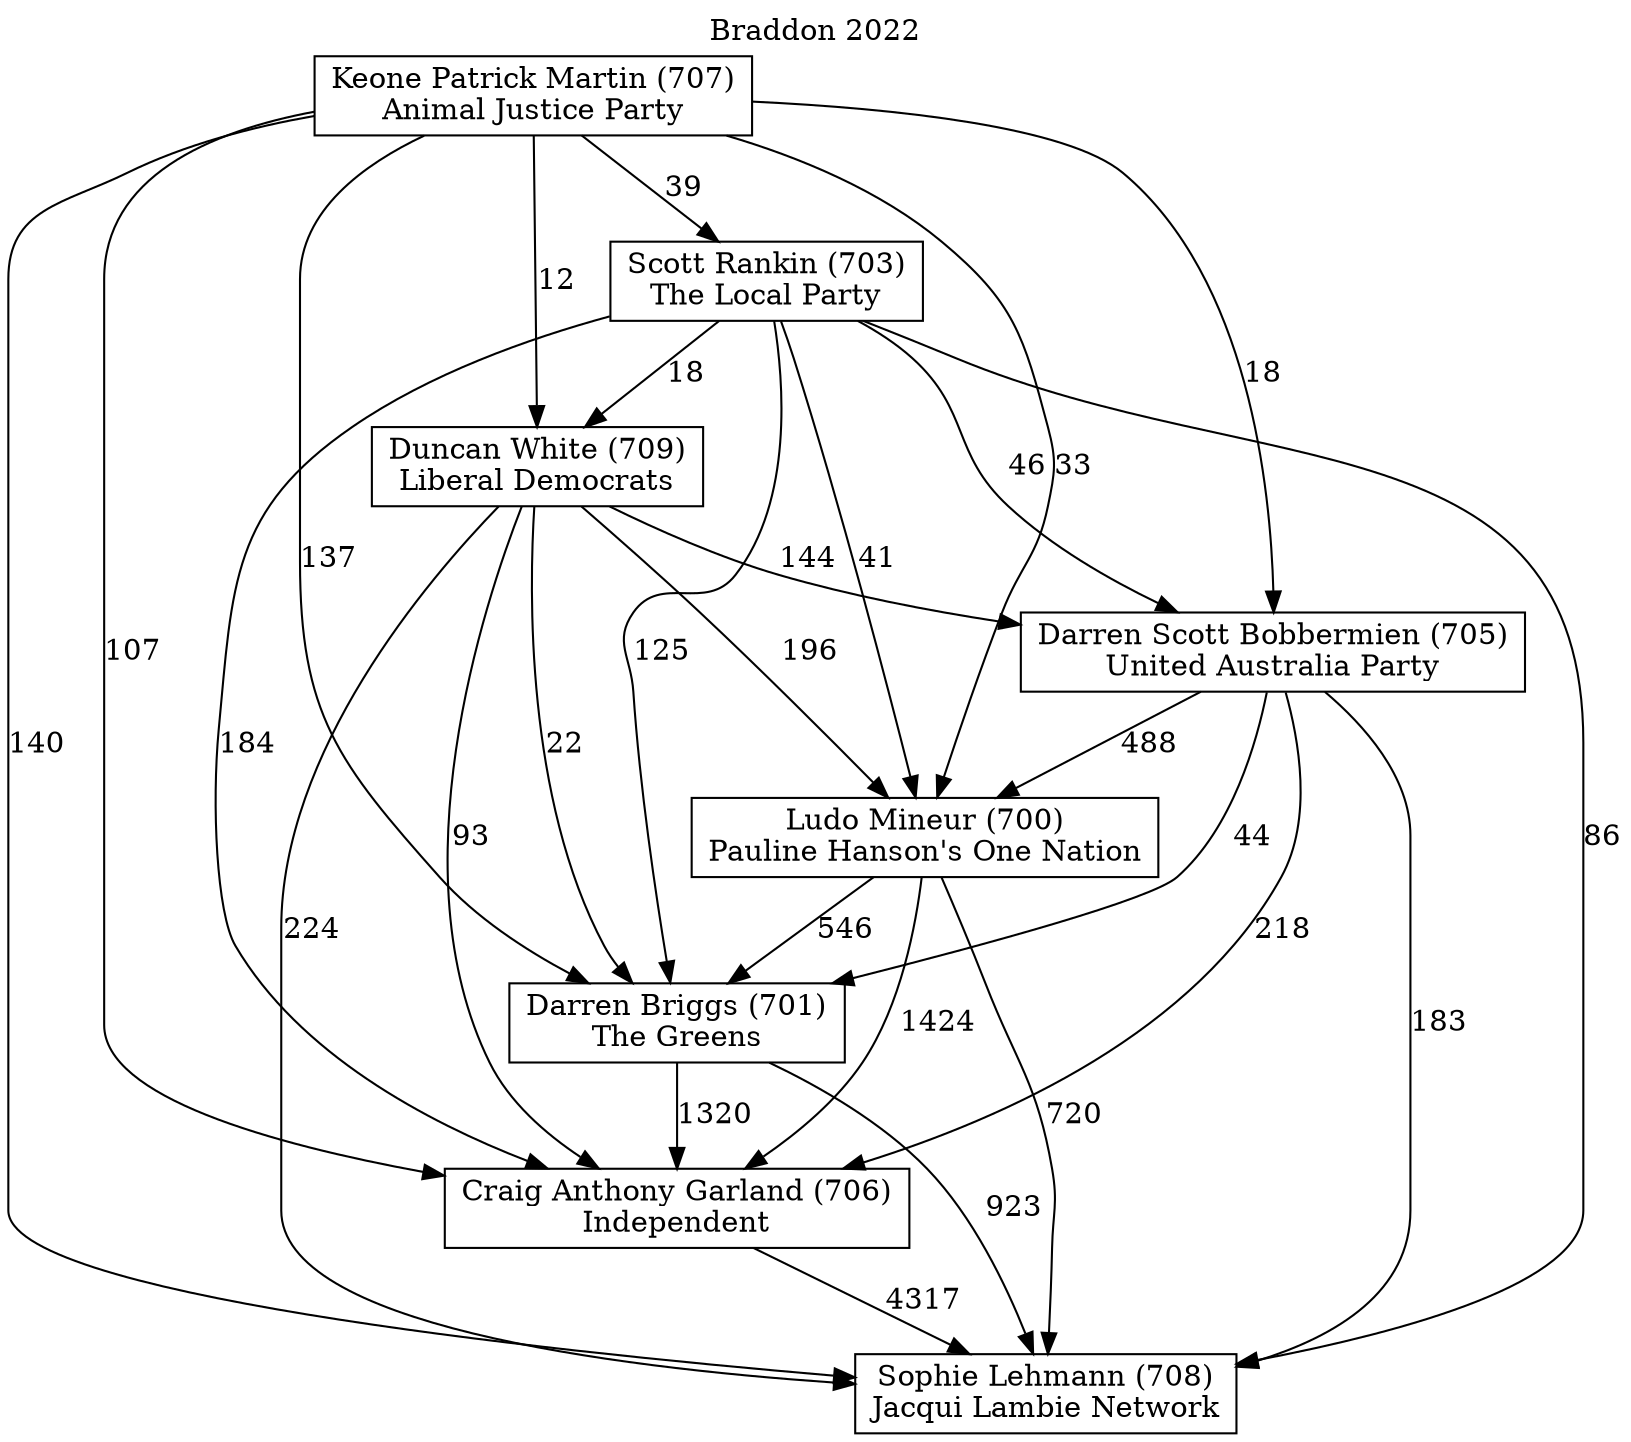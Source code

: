 // House preference flow
digraph "Sophie Lehmann (708)_Braddon_2022" {
	graph [label="Braddon 2022" labelloc=t mclimit=10]
	node [shape=box]
	"Duncan White (709)" [label="Duncan White (709)
Liberal Democrats"]
	"Scott Rankin (703)" [label="Scott Rankin (703)
The Local Party"]
	"Sophie Lehmann (708)" [label="Sophie Lehmann (708)
Jacqui Lambie Network"]
	"Keone Patrick Martin (707)" [label="Keone Patrick Martin (707)
Animal Justice Party"]
	"Craig Anthony Garland (706)" [label="Craig Anthony Garland (706)
Independent"]
	"Darren Scott Bobbermien (705)" [label="Darren Scott Bobbermien (705)
United Australia Party"]
	"Darren Briggs (701)" [label="Darren Briggs (701)
The Greens"]
	"Ludo Mineur (700)" [label="Ludo Mineur (700)
Pauline Hanson's One Nation"]
	"Darren Briggs (701)" -> "Craig Anthony Garland (706)" [label=1320]
	"Darren Scott Bobbermien (705)" -> "Darren Briggs (701)" [label=44]
	"Keone Patrick Martin (707)" -> "Darren Briggs (701)" [label=137]
	"Duncan White (709)" -> "Sophie Lehmann (708)" [label=224]
	"Duncan White (709)" -> "Craig Anthony Garland (706)" [label=93]
	"Craig Anthony Garland (706)" -> "Sophie Lehmann (708)" [label=4317]
	"Duncan White (709)" -> "Darren Scott Bobbermien (705)" [label=144]
	"Scott Rankin (703)" -> "Duncan White (709)" [label=18]
	"Scott Rankin (703)" -> "Craig Anthony Garland (706)" [label=184]
	"Scott Rankin (703)" -> "Darren Briggs (701)" [label=125]
	"Scott Rankin (703)" -> "Sophie Lehmann (708)" [label=86]
	"Ludo Mineur (700)" -> "Darren Briggs (701)" [label=546]
	"Keone Patrick Martin (707)" -> "Craig Anthony Garland (706)" [label=107]
	"Keone Patrick Martin (707)" -> "Sophie Lehmann (708)" [label=140]
	"Keone Patrick Martin (707)" -> "Darren Scott Bobbermien (705)" [label=18]
	"Darren Scott Bobbermien (705)" -> "Ludo Mineur (700)" [label=488]
	"Keone Patrick Martin (707)" -> "Ludo Mineur (700)" [label=33]
	"Scott Rankin (703)" -> "Ludo Mineur (700)" [label=41]
	"Darren Scott Bobbermien (705)" -> "Craig Anthony Garland (706)" [label=218]
	"Ludo Mineur (700)" -> "Sophie Lehmann (708)" [label=720]
	"Ludo Mineur (700)" -> "Craig Anthony Garland (706)" [label=1424]
	"Darren Scott Bobbermien (705)" -> "Sophie Lehmann (708)" [label=183]
	"Keone Patrick Martin (707)" -> "Duncan White (709)" [label=12]
	"Keone Patrick Martin (707)" -> "Scott Rankin (703)" [label=39]
	"Darren Briggs (701)" -> "Sophie Lehmann (708)" [label=923]
	"Duncan White (709)" -> "Darren Briggs (701)" [label=22]
	"Duncan White (709)" -> "Ludo Mineur (700)" [label=196]
	"Scott Rankin (703)" -> "Darren Scott Bobbermien (705)" [label=46]
}
